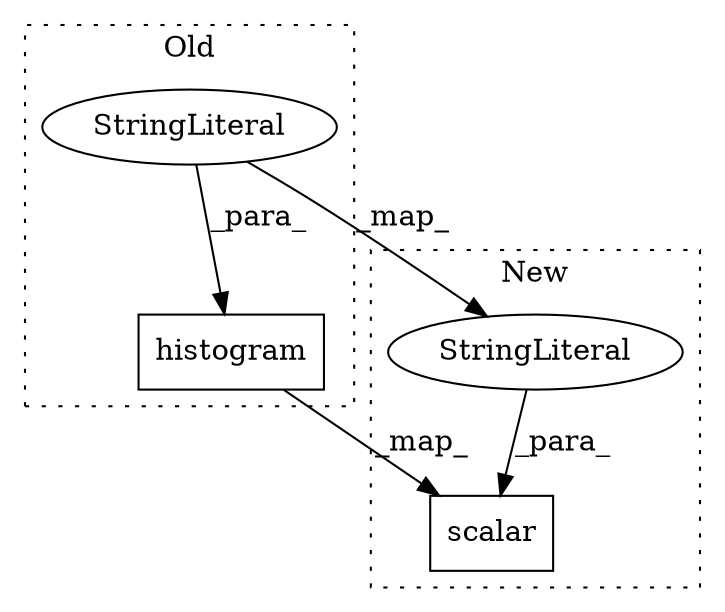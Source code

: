 digraph G {
subgraph cluster0 {
1 [label="histogram" a="32" s="1281,1382" l="10,1" shape="box"];
4 [label="StringLiteral" a="45" s="1291" l="30" shape="ellipse"];
label = "Old";
style="dotted";
}
subgraph cluster1 {
2 [label="scalar" a="32" s="1120,1207" l="7,1" shape="box"];
3 [label="StringLiteral" a="45" s="1127" l="17" shape="ellipse"];
label = "New";
style="dotted";
}
1 -> 2 [label="_map_"];
3 -> 2 [label="_para_"];
4 -> 1 [label="_para_"];
4 -> 3 [label="_map_"];
}